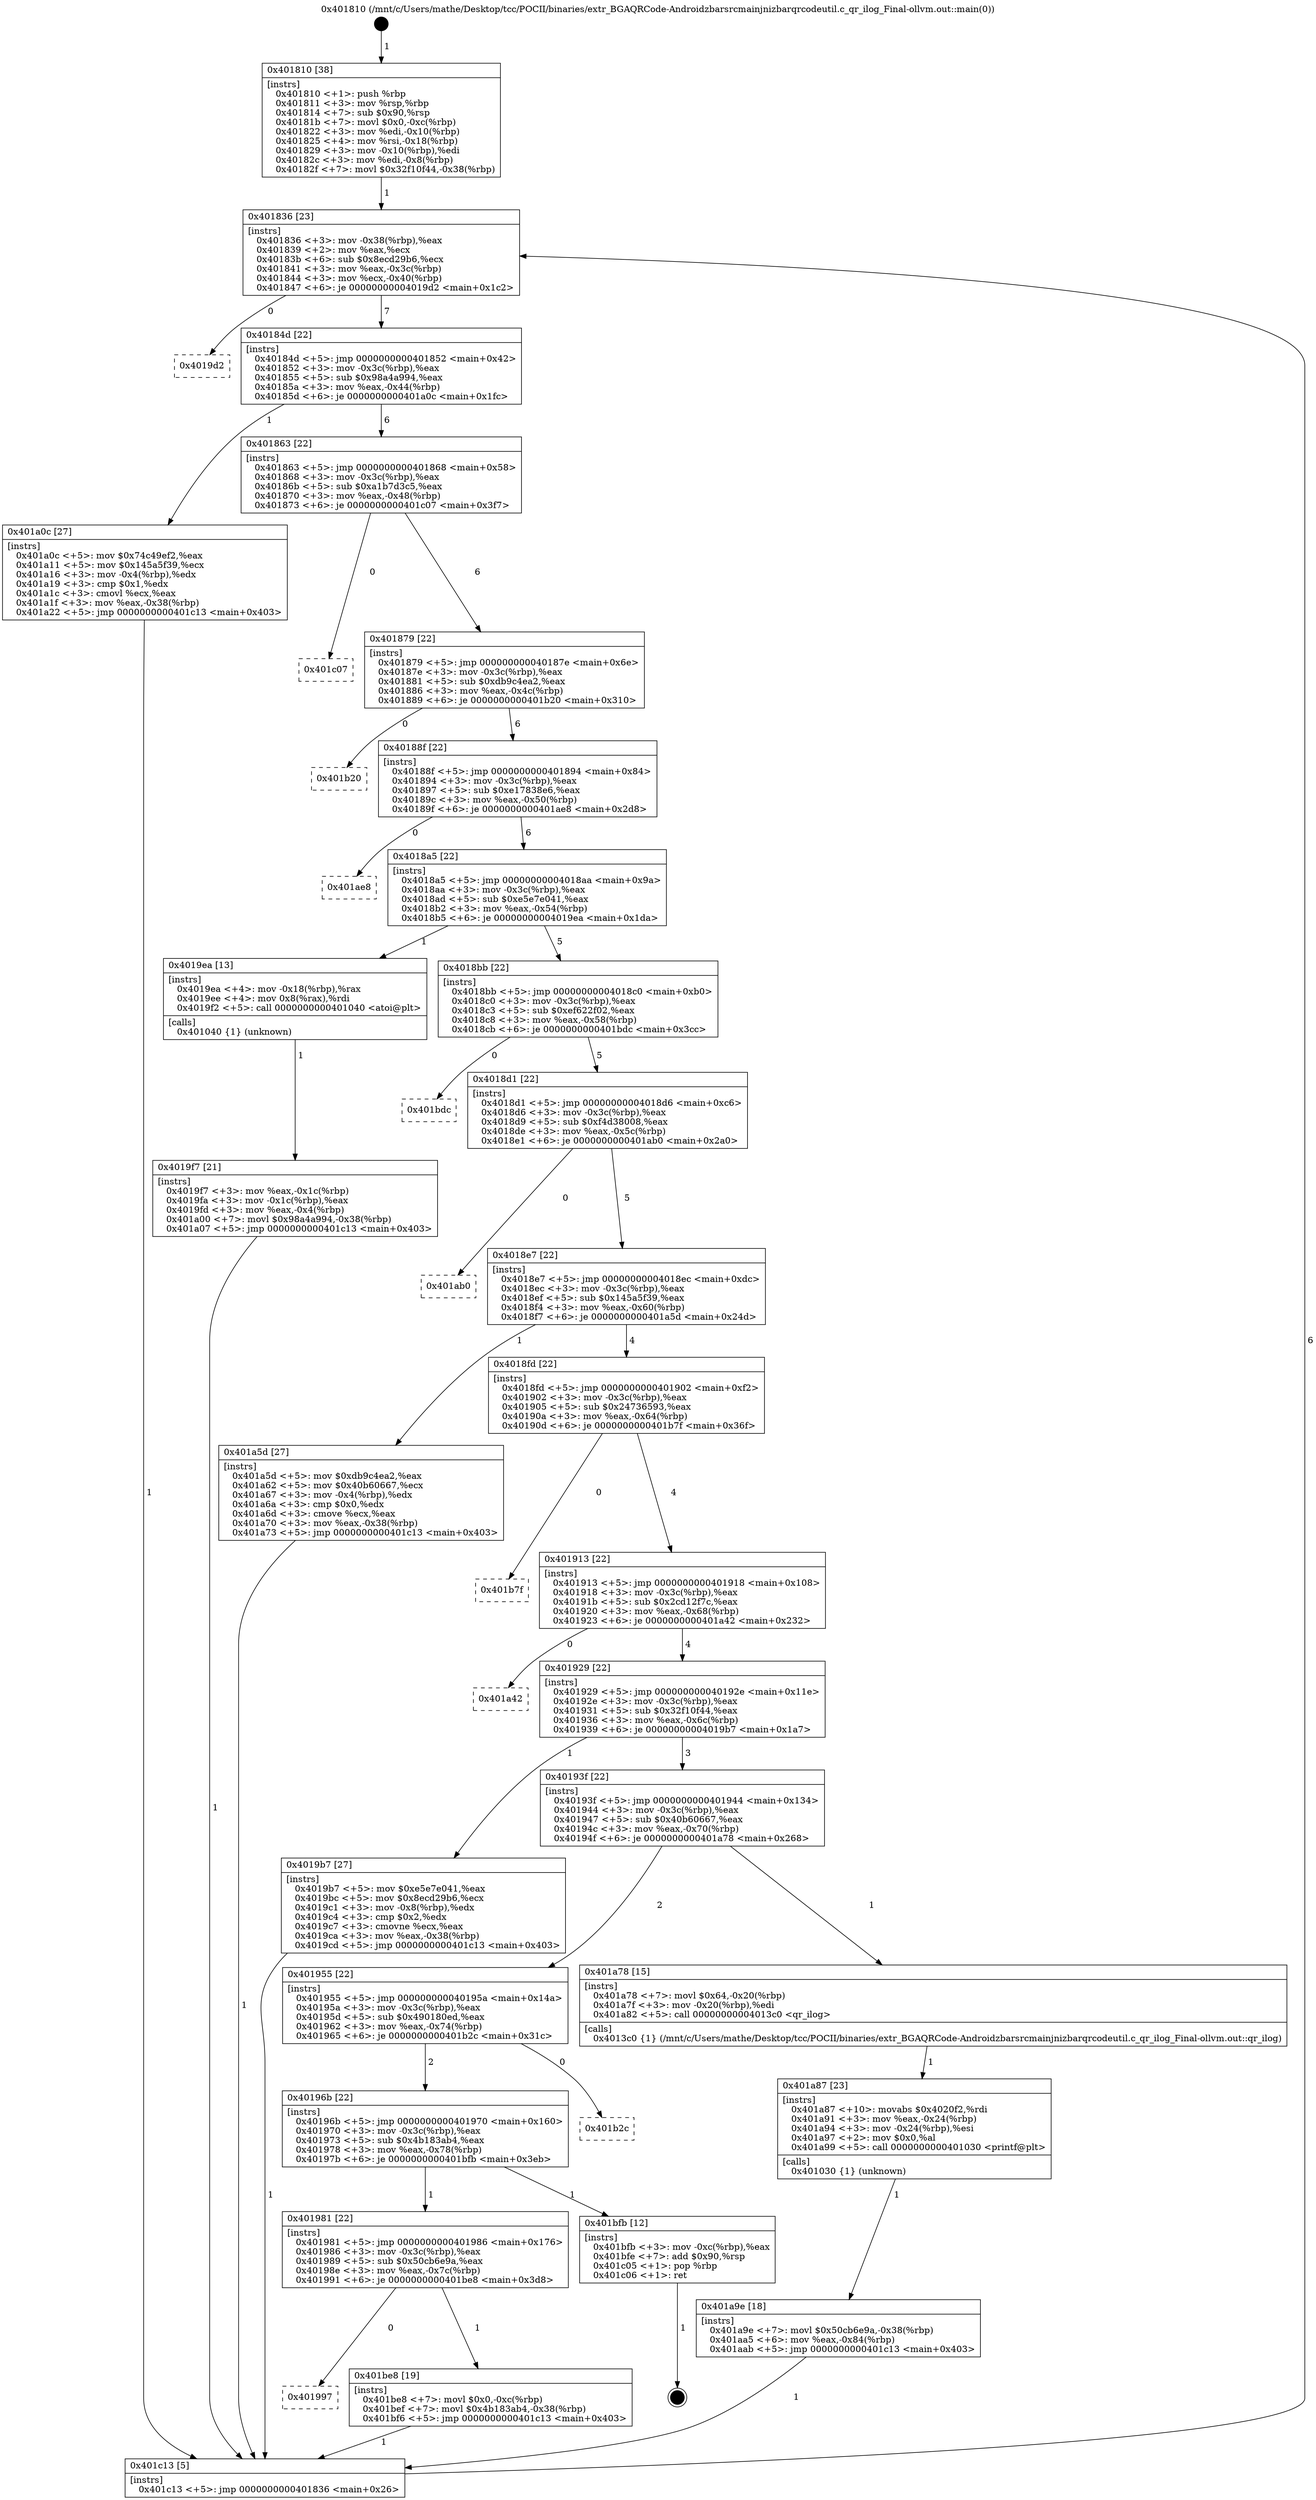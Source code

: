 digraph "0x401810" {
  label = "0x401810 (/mnt/c/Users/mathe/Desktop/tcc/POCII/binaries/extr_BGAQRCode-Androidzbarsrcmainjnizbarqrcodeutil.c_qr_ilog_Final-ollvm.out::main(0))"
  labelloc = "t"
  node[shape=record]

  Entry [label="",width=0.3,height=0.3,shape=circle,fillcolor=black,style=filled]
  "0x401836" [label="{
     0x401836 [23]\l
     | [instrs]\l
     &nbsp;&nbsp;0x401836 \<+3\>: mov -0x38(%rbp),%eax\l
     &nbsp;&nbsp;0x401839 \<+2\>: mov %eax,%ecx\l
     &nbsp;&nbsp;0x40183b \<+6\>: sub $0x8ecd29b6,%ecx\l
     &nbsp;&nbsp;0x401841 \<+3\>: mov %eax,-0x3c(%rbp)\l
     &nbsp;&nbsp;0x401844 \<+3\>: mov %ecx,-0x40(%rbp)\l
     &nbsp;&nbsp;0x401847 \<+6\>: je 00000000004019d2 \<main+0x1c2\>\l
  }"]
  "0x4019d2" [label="{
     0x4019d2\l
  }", style=dashed]
  "0x40184d" [label="{
     0x40184d [22]\l
     | [instrs]\l
     &nbsp;&nbsp;0x40184d \<+5\>: jmp 0000000000401852 \<main+0x42\>\l
     &nbsp;&nbsp;0x401852 \<+3\>: mov -0x3c(%rbp),%eax\l
     &nbsp;&nbsp;0x401855 \<+5\>: sub $0x98a4a994,%eax\l
     &nbsp;&nbsp;0x40185a \<+3\>: mov %eax,-0x44(%rbp)\l
     &nbsp;&nbsp;0x40185d \<+6\>: je 0000000000401a0c \<main+0x1fc\>\l
  }"]
  Exit [label="",width=0.3,height=0.3,shape=circle,fillcolor=black,style=filled,peripheries=2]
  "0x401a0c" [label="{
     0x401a0c [27]\l
     | [instrs]\l
     &nbsp;&nbsp;0x401a0c \<+5\>: mov $0x74c49ef2,%eax\l
     &nbsp;&nbsp;0x401a11 \<+5\>: mov $0x145a5f39,%ecx\l
     &nbsp;&nbsp;0x401a16 \<+3\>: mov -0x4(%rbp),%edx\l
     &nbsp;&nbsp;0x401a19 \<+3\>: cmp $0x1,%edx\l
     &nbsp;&nbsp;0x401a1c \<+3\>: cmovl %ecx,%eax\l
     &nbsp;&nbsp;0x401a1f \<+3\>: mov %eax,-0x38(%rbp)\l
     &nbsp;&nbsp;0x401a22 \<+5\>: jmp 0000000000401c13 \<main+0x403\>\l
  }"]
  "0x401863" [label="{
     0x401863 [22]\l
     | [instrs]\l
     &nbsp;&nbsp;0x401863 \<+5\>: jmp 0000000000401868 \<main+0x58\>\l
     &nbsp;&nbsp;0x401868 \<+3\>: mov -0x3c(%rbp),%eax\l
     &nbsp;&nbsp;0x40186b \<+5\>: sub $0xa1b7d3c5,%eax\l
     &nbsp;&nbsp;0x401870 \<+3\>: mov %eax,-0x48(%rbp)\l
     &nbsp;&nbsp;0x401873 \<+6\>: je 0000000000401c07 \<main+0x3f7\>\l
  }"]
  "0x401997" [label="{
     0x401997\l
  }", style=dashed]
  "0x401c07" [label="{
     0x401c07\l
  }", style=dashed]
  "0x401879" [label="{
     0x401879 [22]\l
     | [instrs]\l
     &nbsp;&nbsp;0x401879 \<+5\>: jmp 000000000040187e \<main+0x6e\>\l
     &nbsp;&nbsp;0x40187e \<+3\>: mov -0x3c(%rbp),%eax\l
     &nbsp;&nbsp;0x401881 \<+5\>: sub $0xdb9c4ea2,%eax\l
     &nbsp;&nbsp;0x401886 \<+3\>: mov %eax,-0x4c(%rbp)\l
     &nbsp;&nbsp;0x401889 \<+6\>: je 0000000000401b20 \<main+0x310\>\l
  }"]
  "0x401be8" [label="{
     0x401be8 [19]\l
     | [instrs]\l
     &nbsp;&nbsp;0x401be8 \<+7\>: movl $0x0,-0xc(%rbp)\l
     &nbsp;&nbsp;0x401bef \<+7\>: movl $0x4b183ab4,-0x38(%rbp)\l
     &nbsp;&nbsp;0x401bf6 \<+5\>: jmp 0000000000401c13 \<main+0x403\>\l
  }"]
  "0x401b20" [label="{
     0x401b20\l
  }", style=dashed]
  "0x40188f" [label="{
     0x40188f [22]\l
     | [instrs]\l
     &nbsp;&nbsp;0x40188f \<+5\>: jmp 0000000000401894 \<main+0x84\>\l
     &nbsp;&nbsp;0x401894 \<+3\>: mov -0x3c(%rbp),%eax\l
     &nbsp;&nbsp;0x401897 \<+5\>: sub $0xe17838e6,%eax\l
     &nbsp;&nbsp;0x40189c \<+3\>: mov %eax,-0x50(%rbp)\l
     &nbsp;&nbsp;0x40189f \<+6\>: je 0000000000401ae8 \<main+0x2d8\>\l
  }"]
  "0x401981" [label="{
     0x401981 [22]\l
     | [instrs]\l
     &nbsp;&nbsp;0x401981 \<+5\>: jmp 0000000000401986 \<main+0x176\>\l
     &nbsp;&nbsp;0x401986 \<+3\>: mov -0x3c(%rbp),%eax\l
     &nbsp;&nbsp;0x401989 \<+5\>: sub $0x50cb6e9a,%eax\l
     &nbsp;&nbsp;0x40198e \<+3\>: mov %eax,-0x7c(%rbp)\l
     &nbsp;&nbsp;0x401991 \<+6\>: je 0000000000401be8 \<main+0x3d8\>\l
  }"]
  "0x401ae8" [label="{
     0x401ae8\l
  }", style=dashed]
  "0x4018a5" [label="{
     0x4018a5 [22]\l
     | [instrs]\l
     &nbsp;&nbsp;0x4018a5 \<+5\>: jmp 00000000004018aa \<main+0x9a\>\l
     &nbsp;&nbsp;0x4018aa \<+3\>: mov -0x3c(%rbp),%eax\l
     &nbsp;&nbsp;0x4018ad \<+5\>: sub $0xe5e7e041,%eax\l
     &nbsp;&nbsp;0x4018b2 \<+3\>: mov %eax,-0x54(%rbp)\l
     &nbsp;&nbsp;0x4018b5 \<+6\>: je 00000000004019ea \<main+0x1da\>\l
  }"]
  "0x401bfb" [label="{
     0x401bfb [12]\l
     | [instrs]\l
     &nbsp;&nbsp;0x401bfb \<+3\>: mov -0xc(%rbp),%eax\l
     &nbsp;&nbsp;0x401bfe \<+7\>: add $0x90,%rsp\l
     &nbsp;&nbsp;0x401c05 \<+1\>: pop %rbp\l
     &nbsp;&nbsp;0x401c06 \<+1\>: ret\l
  }"]
  "0x4019ea" [label="{
     0x4019ea [13]\l
     | [instrs]\l
     &nbsp;&nbsp;0x4019ea \<+4\>: mov -0x18(%rbp),%rax\l
     &nbsp;&nbsp;0x4019ee \<+4\>: mov 0x8(%rax),%rdi\l
     &nbsp;&nbsp;0x4019f2 \<+5\>: call 0000000000401040 \<atoi@plt\>\l
     | [calls]\l
     &nbsp;&nbsp;0x401040 \{1\} (unknown)\l
  }"]
  "0x4018bb" [label="{
     0x4018bb [22]\l
     | [instrs]\l
     &nbsp;&nbsp;0x4018bb \<+5\>: jmp 00000000004018c0 \<main+0xb0\>\l
     &nbsp;&nbsp;0x4018c0 \<+3\>: mov -0x3c(%rbp),%eax\l
     &nbsp;&nbsp;0x4018c3 \<+5\>: sub $0xef622f02,%eax\l
     &nbsp;&nbsp;0x4018c8 \<+3\>: mov %eax,-0x58(%rbp)\l
     &nbsp;&nbsp;0x4018cb \<+6\>: je 0000000000401bdc \<main+0x3cc\>\l
  }"]
  "0x40196b" [label="{
     0x40196b [22]\l
     | [instrs]\l
     &nbsp;&nbsp;0x40196b \<+5\>: jmp 0000000000401970 \<main+0x160\>\l
     &nbsp;&nbsp;0x401970 \<+3\>: mov -0x3c(%rbp),%eax\l
     &nbsp;&nbsp;0x401973 \<+5\>: sub $0x4b183ab4,%eax\l
     &nbsp;&nbsp;0x401978 \<+3\>: mov %eax,-0x78(%rbp)\l
     &nbsp;&nbsp;0x40197b \<+6\>: je 0000000000401bfb \<main+0x3eb\>\l
  }"]
  "0x401bdc" [label="{
     0x401bdc\l
  }", style=dashed]
  "0x4018d1" [label="{
     0x4018d1 [22]\l
     | [instrs]\l
     &nbsp;&nbsp;0x4018d1 \<+5\>: jmp 00000000004018d6 \<main+0xc6\>\l
     &nbsp;&nbsp;0x4018d6 \<+3\>: mov -0x3c(%rbp),%eax\l
     &nbsp;&nbsp;0x4018d9 \<+5\>: sub $0xf4d38008,%eax\l
     &nbsp;&nbsp;0x4018de \<+3\>: mov %eax,-0x5c(%rbp)\l
     &nbsp;&nbsp;0x4018e1 \<+6\>: je 0000000000401ab0 \<main+0x2a0\>\l
  }"]
  "0x401b2c" [label="{
     0x401b2c\l
  }", style=dashed]
  "0x401ab0" [label="{
     0x401ab0\l
  }", style=dashed]
  "0x4018e7" [label="{
     0x4018e7 [22]\l
     | [instrs]\l
     &nbsp;&nbsp;0x4018e7 \<+5\>: jmp 00000000004018ec \<main+0xdc\>\l
     &nbsp;&nbsp;0x4018ec \<+3\>: mov -0x3c(%rbp),%eax\l
     &nbsp;&nbsp;0x4018ef \<+5\>: sub $0x145a5f39,%eax\l
     &nbsp;&nbsp;0x4018f4 \<+3\>: mov %eax,-0x60(%rbp)\l
     &nbsp;&nbsp;0x4018f7 \<+6\>: je 0000000000401a5d \<main+0x24d\>\l
  }"]
  "0x401a9e" [label="{
     0x401a9e [18]\l
     | [instrs]\l
     &nbsp;&nbsp;0x401a9e \<+7\>: movl $0x50cb6e9a,-0x38(%rbp)\l
     &nbsp;&nbsp;0x401aa5 \<+6\>: mov %eax,-0x84(%rbp)\l
     &nbsp;&nbsp;0x401aab \<+5\>: jmp 0000000000401c13 \<main+0x403\>\l
  }"]
  "0x401a5d" [label="{
     0x401a5d [27]\l
     | [instrs]\l
     &nbsp;&nbsp;0x401a5d \<+5\>: mov $0xdb9c4ea2,%eax\l
     &nbsp;&nbsp;0x401a62 \<+5\>: mov $0x40b60667,%ecx\l
     &nbsp;&nbsp;0x401a67 \<+3\>: mov -0x4(%rbp),%edx\l
     &nbsp;&nbsp;0x401a6a \<+3\>: cmp $0x0,%edx\l
     &nbsp;&nbsp;0x401a6d \<+3\>: cmove %ecx,%eax\l
     &nbsp;&nbsp;0x401a70 \<+3\>: mov %eax,-0x38(%rbp)\l
     &nbsp;&nbsp;0x401a73 \<+5\>: jmp 0000000000401c13 \<main+0x403\>\l
  }"]
  "0x4018fd" [label="{
     0x4018fd [22]\l
     | [instrs]\l
     &nbsp;&nbsp;0x4018fd \<+5\>: jmp 0000000000401902 \<main+0xf2\>\l
     &nbsp;&nbsp;0x401902 \<+3\>: mov -0x3c(%rbp),%eax\l
     &nbsp;&nbsp;0x401905 \<+5\>: sub $0x24736593,%eax\l
     &nbsp;&nbsp;0x40190a \<+3\>: mov %eax,-0x64(%rbp)\l
     &nbsp;&nbsp;0x40190d \<+6\>: je 0000000000401b7f \<main+0x36f\>\l
  }"]
  "0x401a87" [label="{
     0x401a87 [23]\l
     | [instrs]\l
     &nbsp;&nbsp;0x401a87 \<+10\>: movabs $0x4020f2,%rdi\l
     &nbsp;&nbsp;0x401a91 \<+3\>: mov %eax,-0x24(%rbp)\l
     &nbsp;&nbsp;0x401a94 \<+3\>: mov -0x24(%rbp),%esi\l
     &nbsp;&nbsp;0x401a97 \<+2\>: mov $0x0,%al\l
     &nbsp;&nbsp;0x401a99 \<+5\>: call 0000000000401030 \<printf@plt\>\l
     | [calls]\l
     &nbsp;&nbsp;0x401030 \{1\} (unknown)\l
  }"]
  "0x401b7f" [label="{
     0x401b7f\l
  }", style=dashed]
  "0x401913" [label="{
     0x401913 [22]\l
     | [instrs]\l
     &nbsp;&nbsp;0x401913 \<+5\>: jmp 0000000000401918 \<main+0x108\>\l
     &nbsp;&nbsp;0x401918 \<+3\>: mov -0x3c(%rbp),%eax\l
     &nbsp;&nbsp;0x40191b \<+5\>: sub $0x2cd12f7c,%eax\l
     &nbsp;&nbsp;0x401920 \<+3\>: mov %eax,-0x68(%rbp)\l
     &nbsp;&nbsp;0x401923 \<+6\>: je 0000000000401a42 \<main+0x232\>\l
  }"]
  "0x401955" [label="{
     0x401955 [22]\l
     | [instrs]\l
     &nbsp;&nbsp;0x401955 \<+5\>: jmp 000000000040195a \<main+0x14a\>\l
     &nbsp;&nbsp;0x40195a \<+3\>: mov -0x3c(%rbp),%eax\l
     &nbsp;&nbsp;0x40195d \<+5\>: sub $0x490180ed,%eax\l
     &nbsp;&nbsp;0x401962 \<+3\>: mov %eax,-0x74(%rbp)\l
     &nbsp;&nbsp;0x401965 \<+6\>: je 0000000000401b2c \<main+0x31c\>\l
  }"]
  "0x401a42" [label="{
     0x401a42\l
  }", style=dashed]
  "0x401929" [label="{
     0x401929 [22]\l
     | [instrs]\l
     &nbsp;&nbsp;0x401929 \<+5\>: jmp 000000000040192e \<main+0x11e\>\l
     &nbsp;&nbsp;0x40192e \<+3\>: mov -0x3c(%rbp),%eax\l
     &nbsp;&nbsp;0x401931 \<+5\>: sub $0x32f10f44,%eax\l
     &nbsp;&nbsp;0x401936 \<+3\>: mov %eax,-0x6c(%rbp)\l
     &nbsp;&nbsp;0x401939 \<+6\>: je 00000000004019b7 \<main+0x1a7\>\l
  }"]
  "0x401a78" [label="{
     0x401a78 [15]\l
     | [instrs]\l
     &nbsp;&nbsp;0x401a78 \<+7\>: movl $0x64,-0x20(%rbp)\l
     &nbsp;&nbsp;0x401a7f \<+3\>: mov -0x20(%rbp),%edi\l
     &nbsp;&nbsp;0x401a82 \<+5\>: call 00000000004013c0 \<qr_ilog\>\l
     | [calls]\l
     &nbsp;&nbsp;0x4013c0 \{1\} (/mnt/c/Users/mathe/Desktop/tcc/POCII/binaries/extr_BGAQRCode-Androidzbarsrcmainjnizbarqrcodeutil.c_qr_ilog_Final-ollvm.out::qr_ilog)\l
  }"]
  "0x4019b7" [label="{
     0x4019b7 [27]\l
     | [instrs]\l
     &nbsp;&nbsp;0x4019b7 \<+5\>: mov $0xe5e7e041,%eax\l
     &nbsp;&nbsp;0x4019bc \<+5\>: mov $0x8ecd29b6,%ecx\l
     &nbsp;&nbsp;0x4019c1 \<+3\>: mov -0x8(%rbp),%edx\l
     &nbsp;&nbsp;0x4019c4 \<+3\>: cmp $0x2,%edx\l
     &nbsp;&nbsp;0x4019c7 \<+3\>: cmovne %ecx,%eax\l
     &nbsp;&nbsp;0x4019ca \<+3\>: mov %eax,-0x38(%rbp)\l
     &nbsp;&nbsp;0x4019cd \<+5\>: jmp 0000000000401c13 \<main+0x403\>\l
  }"]
  "0x40193f" [label="{
     0x40193f [22]\l
     | [instrs]\l
     &nbsp;&nbsp;0x40193f \<+5\>: jmp 0000000000401944 \<main+0x134\>\l
     &nbsp;&nbsp;0x401944 \<+3\>: mov -0x3c(%rbp),%eax\l
     &nbsp;&nbsp;0x401947 \<+5\>: sub $0x40b60667,%eax\l
     &nbsp;&nbsp;0x40194c \<+3\>: mov %eax,-0x70(%rbp)\l
     &nbsp;&nbsp;0x40194f \<+6\>: je 0000000000401a78 \<main+0x268\>\l
  }"]
  "0x401c13" [label="{
     0x401c13 [5]\l
     | [instrs]\l
     &nbsp;&nbsp;0x401c13 \<+5\>: jmp 0000000000401836 \<main+0x26\>\l
  }"]
  "0x401810" [label="{
     0x401810 [38]\l
     | [instrs]\l
     &nbsp;&nbsp;0x401810 \<+1\>: push %rbp\l
     &nbsp;&nbsp;0x401811 \<+3\>: mov %rsp,%rbp\l
     &nbsp;&nbsp;0x401814 \<+7\>: sub $0x90,%rsp\l
     &nbsp;&nbsp;0x40181b \<+7\>: movl $0x0,-0xc(%rbp)\l
     &nbsp;&nbsp;0x401822 \<+3\>: mov %edi,-0x10(%rbp)\l
     &nbsp;&nbsp;0x401825 \<+4\>: mov %rsi,-0x18(%rbp)\l
     &nbsp;&nbsp;0x401829 \<+3\>: mov -0x10(%rbp),%edi\l
     &nbsp;&nbsp;0x40182c \<+3\>: mov %edi,-0x8(%rbp)\l
     &nbsp;&nbsp;0x40182f \<+7\>: movl $0x32f10f44,-0x38(%rbp)\l
  }"]
  "0x4019f7" [label="{
     0x4019f7 [21]\l
     | [instrs]\l
     &nbsp;&nbsp;0x4019f7 \<+3\>: mov %eax,-0x1c(%rbp)\l
     &nbsp;&nbsp;0x4019fa \<+3\>: mov -0x1c(%rbp),%eax\l
     &nbsp;&nbsp;0x4019fd \<+3\>: mov %eax,-0x4(%rbp)\l
     &nbsp;&nbsp;0x401a00 \<+7\>: movl $0x98a4a994,-0x38(%rbp)\l
     &nbsp;&nbsp;0x401a07 \<+5\>: jmp 0000000000401c13 \<main+0x403\>\l
  }"]
  Entry -> "0x401810" [label=" 1"]
  "0x401836" -> "0x4019d2" [label=" 0"]
  "0x401836" -> "0x40184d" [label=" 7"]
  "0x401bfb" -> Exit [label=" 1"]
  "0x40184d" -> "0x401a0c" [label=" 1"]
  "0x40184d" -> "0x401863" [label=" 6"]
  "0x401be8" -> "0x401c13" [label=" 1"]
  "0x401863" -> "0x401c07" [label=" 0"]
  "0x401863" -> "0x401879" [label=" 6"]
  "0x401981" -> "0x401997" [label=" 0"]
  "0x401879" -> "0x401b20" [label=" 0"]
  "0x401879" -> "0x40188f" [label=" 6"]
  "0x401981" -> "0x401be8" [label=" 1"]
  "0x40188f" -> "0x401ae8" [label=" 0"]
  "0x40188f" -> "0x4018a5" [label=" 6"]
  "0x40196b" -> "0x401981" [label=" 1"]
  "0x4018a5" -> "0x4019ea" [label=" 1"]
  "0x4018a5" -> "0x4018bb" [label=" 5"]
  "0x40196b" -> "0x401bfb" [label=" 1"]
  "0x4018bb" -> "0x401bdc" [label=" 0"]
  "0x4018bb" -> "0x4018d1" [label=" 5"]
  "0x401955" -> "0x40196b" [label=" 2"]
  "0x4018d1" -> "0x401ab0" [label=" 0"]
  "0x4018d1" -> "0x4018e7" [label=" 5"]
  "0x401955" -> "0x401b2c" [label=" 0"]
  "0x4018e7" -> "0x401a5d" [label=" 1"]
  "0x4018e7" -> "0x4018fd" [label=" 4"]
  "0x401a9e" -> "0x401c13" [label=" 1"]
  "0x4018fd" -> "0x401b7f" [label=" 0"]
  "0x4018fd" -> "0x401913" [label=" 4"]
  "0x401a87" -> "0x401a9e" [label=" 1"]
  "0x401913" -> "0x401a42" [label=" 0"]
  "0x401913" -> "0x401929" [label=" 4"]
  "0x401a78" -> "0x401a87" [label=" 1"]
  "0x401929" -> "0x4019b7" [label=" 1"]
  "0x401929" -> "0x40193f" [label=" 3"]
  "0x4019b7" -> "0x401c13" [label=" 1"]
  "0x401810" -> "0x401836" [label=" 1"]
  "0x401c13" -> "0x401836" [label=" 6"]
  "0x4019ea" -> "0x4019f7" [label=" 1"]
  "0x4019f7" -> "0x401c13" [label=" 1"]
  "0x401a0c" -> "0x401c13" [label=" 1"]
  "0x401a5d" -> "0x401c13" [label=" 1"]
  "0x40193f" -> "0x401955" [label=" 2"]
  "0x40193f" -> "0x401a78" [label=" 1"]
}
